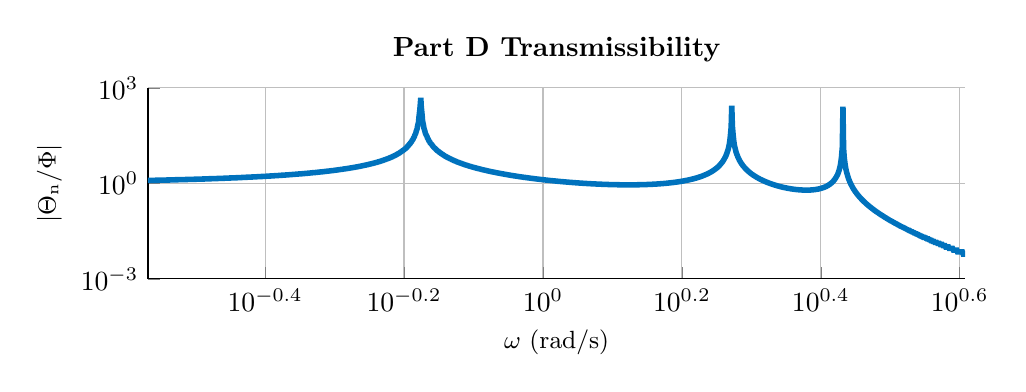 % This file was created by matlab2tikz.
%
\definecolor{mycolor1}{rgb}{0.0,0.447,0.741}%
%
\begin{tikzpicture}

\begin{axis}[%
width=0.856\textwidth,
height=0.2\textwidth,
at={(0\textwidth,0\textwidth)},
scale only axis,
xmode=log,
xmin=0.27,
xmax=4.054,
xminorticks=true,
xlabel style={font=\color{white!15!black}},
xlabel={$\omega\text{ (rad/s)}$},
ymode=log,
ymin=0.001,
ymax=1000,
yminorticks=true,
ylabel style={font=\color{white!15!black}},
ylabel={$\text{$|$}\Theta{}_\text{n}\text{/}\Phi\text{$|$}$},
axis background/.style={fill=white},
title style={font=\bfseries},
title={Part D Transmissibility},
axis x line*=bottom,
axis y line*=left,
xmajorgrids,
xminorgrids,
ymajorgrids,
yminorgrids,
ylabel style={font=\small},
xlabel style={font=\small}
]
\addplot [color=mycolor1, line width=2.0pt, forget plot]
  table[row sep=crcr]{%
0.27	1.235\\
0.271	1.236\\
0.272	1.238\\
0.272	1.239\\
0.273	1.24\\
0.273	1.242\\
0.274	1.243\\
0.275	1.244\\
0.275	1.246\\
0.276	1.247\\
0.277	1.248\\
0.277	1.25\\
0.278	1.251\\
0.279	1.253\\
0.279	1.254\\
0.28	1.255\\
0.28	1.257\\
0.281	1.258\\
0.282	1.26\\
0.282	1.261\\
0.283	1.263\\
0.284	1.264\\
0.284	1.266\\
0.285	1.267\\
0.286	1.269\\
0.286	1.27\\
0.287	1.272\\
0.288	1.273\\
0.288	1.275\\
0.289	1.277\\
0.29	1.278\\
0.29	1.28\\
0.291	1.281\\
0.292	1.283\\
0.292	1.285\\
0.293	1.286\\
0.294	1.288\\
0.294	1.289\\
0.295	1.291\\
0.296	1.293\\
0.296	1.294\\
0.297	1.296\\
0.298	1.298\\
0.298	1.3\\
0.299	1.301\\
0.3	1.303\\
0.3	1.305\\
0.301	1.307\\
0.302	1.308\\
0.303	1.31\\
0.303	1.312\\
0.304	1.314\\
0.305	1.316\\
0.305	1.318\\
0.306	1.319\\
0.307	1.321\\
0.307	1.323\\
0.308	1.325\\
0.309	1.327\\
0.31	1.329\\
0.31	1.331\\
0.311	1.333\\
0.312	1.335\\
0.312	1.337\\
0.313	1.339\\
0.314	1.341\\
0.315	1.343\\
0.315	1.345\\
0.316	1.347\\
0.317	1.349\\
0.318	1.351\\
0.318	1.353\\
0.319	1.355\\
0.32	1.358\\
0.321	1.36\\
0.321	1.362\\
0.322	1.364\\
0.323	1.366\\
0.323	1.368\\
0.324	1.371\\
0.325	1.373\\
0.326	1.375\\
0.326	1.378\\
0.327	1.38\\
0.328	1.382\\
0.329	1.384\\
0.329	1.387\\
0.33	1.389\\
0.331	1.392\\
0.332	1.394\\
0.333	1.396\\
0.333	1.399\\
0.334	1.401\\
0.335	1.404\\
0.336	1.406\\
0.336	1.409\\
0.337	1.411\\
0.338	1.414\\
0.339	1.417\\
0.339	1.419\\
0.34	1.422\\
0.341	1.424\\
0.342	1.427\\
0.343	1.43\\
0.343	1.433\\
0.344	1.435\\
0.345	1.438\\
0.346	1.441\\
0.347	1.444\\
0.347	1.446\\
0.348	1.449\\
0.349	1.452\\
0.35	1.455\\
0.351	1.458\\
0.351	1.461\\
0.352	1.464\\
0.353	1.467\\
0.354	1.47\\
0.355	1.473\\
0.355	1.476\\
0.356	1.479\\
0.357	1.482\\
0.358	1.485\\
0.359	1.489\\
0.36	1.492\\
0.36	1.495\\
0.361	1.498\\
0.362	1.501\\
0.363	1.505\\
0.364	1.508\\
0.365	1.511\\
0.365	1.515\\
0.366	1.518\\
0.367	1.522\\
0.368	1.525\\
0.369	1.529\\
0.37	1.532\\
0.371	1.536\\
0.371	1.539\\
0.372	1.543\\
0.373	1.547\\
0.374	1.55\\
0.375	1.554\\
0.376	1.558\\
0.377	1.562\\
0.377	1.566\\
0.378	1.569\\
0.379	1.573\\
0.38	1.577\\
0.381	1.581\\
0.382	1.585\\
0.383	1.589\\
0.384	1.593\\
0.384	1.598\\
0.385	1.602\\
0.386	1.606\\
0.387	1.61\\
0.388	1.614\\
0.389	1.619\\
0.39	1.623\\
0.391	1.628\\
0.392	1.632\\
0.392	1.636\\
0.393	1.641\\
0.394	1.646\\
0.395	1.65\\
0.396	1.655\\
0.397	1.66\\
0.398	1.664\\
0.399	1.669\\
0.4	1.674\\
0.401	1.679\\
0.402	1.684\\
0.403	1.689\\
0.403	1.694\\
0.404	1.699\\
0.405	1.704\\
0.406	1.709\\
0.407	1.715\\
0.408	1.72\\
0.409	1.725\\
0.41	1.731\\
0.411	1.736\\
0.412	1.742\\
0.413	1.747\\
0.414	1.753\\
0.415	1.759\\
0.416	1.764\\
0.417	1.77\\
0.418	1.776\\
0.419	1.782\\
0.42	1.788\\
0.421	1.794\\
0.422	1.8\\
0.423	1.806\\
0.423	1.813\\
0.424	1.819\\
0.425	1.825\\
0.426	1.832\\
0.427	1.839\\
0.428	1.845\\
0.429	1.852\\
0.43	1.859\\
0.431	1.865\\
0.432	1.872\\
0.433	1.879\\
0.434	1.887\\
0.435	1.894\\
0.436	1.901\\
0.437	1.908\\
0.438	1.916\\
0.439	1.923\\
0.44	1.931\\
0.441	1.939\\
0.442	1.946\\
0.443	1.954\\
0.444	1.962\\
0.445	1.97\\
0.447	1.978\\
0.448	1.987\\
0.449	1.995\\
0.45	2.004\\
0.451	2.012\\
0.452	2.021\\
0.453	2.03\\
0.454	2.039\\
0.455	2.048\\
0.456	2.057\\
0.457	2.066\\
0.458	2.075\\
0.459	2.085\\
0.46	2.094\\
0.461	2.104\\
0.462	2.114\\
0.463	2.124\\
0.464	2.134\\
0.465	2.144\\
0.466	2.155\\
0.468	2.165\\
0.469	2.176\\
0.47	2.187\\
0.471	2.198\\
0.472	2.209\\
0.473	2.22\\
0.474	2.232\\
0.475	2.244\\
0.476	2.255\\
0.477	2.267\\
0.478	2.279\\
0.48	2.292\\
0.481	2.304\\
0.482	2.317\\
0.483	2.33\\
0.484	2.343\\
0.485	2.356\\
0.486	2.37\\
0.487	2.383\\
0.488	2.397\\
0.49	2.411\\
0.491	2.425\\
0.492	2.44\\
0.493	2.455\\
0.494	2.47\\
0.495	2.485\\
0.496	2.5\\
0.498	2.516\\
0.499	2.532\\
0.5	2.548\\
0.501	2.565\\
0.502	2.582\\
0.503	2.599\\
0.504	2.616\\
0.506	2.634\\
0.507	2.652\\
0.508	2.67\\
0.509	2.689\\
0.51	2.708\\
0.511	2.727\\
0.513	2.747\\
0.514	2.767\\
0.515	2.787\\
0.516	2.808\\
0.517	2.829\\
0.519	2.85\\
0.52	2.872\\
0.521	2.894\\
0.522	2.917\\
0.523	2.94\\
0.525	2.964\\
0.526	2.988\\
0.527	3.013\\
0.528	3.038\\
0.529	3.064\\
0.531	3.09\\
0.532	3.116\\
0.533	3.144\\
0.534	3.171\\
0.536	3.2\\
0.537	3.229\\
0.538	3.259\\
0.539	3.289\\
0.541	3.32\\
0.542	3.352\\
0.543	3.384\\
0.544	3.417\\
0.546	3.451\\
0.547	3.486\\
0.548	3.522\\
0.549	3.558\\
0.551	3.595\\
0.552	3.634\\
0.553	3.673\\
0.554	3.713\\
0.556	3.754\\
0.557	3.797\\
0.558	3.84\\
0.56	3.885\\
0.561	3.93\\
0.562	3.977\\
0.563	4.026\\
0.565	4.076\\
0.566	4.127\\
0.567	4.179\\
0.569	4.233\\
0.57	4.289\\
0.571	4.346\\
0.573	4.406\\
0.574	4.467\\
0.575	4.529\\
0.577	4.594\\
0.578	4.661\\
0.579	4.731\\
0.581	4.802\\
0.582	4.876\\
0.583	4.953\\
0.585	5.032\\
0.586	5.114\\
0.587	5.199\\
0.589	5.287\\
0.59	5.379\\
0.591	5.474\\
0.593	5.573\\
0.594	5.676\\
0.595	5.783\\
0.597	5.895\\
0.598	6.011\\
0.6	6.132\\
0.601	6.259\\
0.602	6.391\\
0.604	6.53\\
0.605	6.676\\
0.607	6.828\\
0.608	6.988\\
0.609	7.156\\
0.611	7.333\\
0.612	7.52\\
0.614	7.717\\
0.615	7.925\\
0.616	8.146\\
0.618	8.38\\
0.619	8.628\\
0.621	8.893\\
0.622	9.175\\
0.623	9.476\\
0.625	9.799\\
0.626	10.146\\
0.628	10.519\\
0.629	10.922\\
0.631	11.358\\
0.632	11.833\\
0.634	12.35\\
0.635	12.916\\
0.637	13.538\\
0.638	14.225\\
0.639	14.989\\
0.641	15.841\\
0.642	16.799\\
0.644	17.883\\
0.645	19.12\\
0.647	20.546\\
0.648	22.206\\
0.65	24.163\\
0.651	26.506\\
0.653	29.36\\
0.654	32.911\\
0.656	37.452\\
0.657	43.459\\
0.659	51.777\\
0.66	64.04\\
0.662	83.876\\
0.663	121.125\\
0.665	212.634\\
0.667	485.601\\
0.668	260.313\\
0.67	136.217\\
0.671	90.581\\
0.673	67.584\\
0.674	53.815\\
0.676	44.669\\
0.677	38.157\\
0.679	33.288\\
0.681	29.51\\
0.682	26.495\\
0.684	24.032\\
0.685	21.983\\
0.687	20.252\\
0.688	18.77\\
0.69	17.486\\
0.692	16.365\\
0.693	15.376\\
0.695	14.498\\
0.696	13.713\\
0.698	13.007\\
0.7	12.368\\
0.701	11.788\\
0.703	11.259\\
0.704	10.774\\
0.706	10.328\\
0.708	9.917\\
0.709	9.536\\
0.711	9.183\\
0.713	8.854\\
0.714	8.547\\
0.716	8.26\\
0.718	7.991\\
0.719	7.739\\
0.721	7.502\\
0.722	7.278\\
0.724	7.066\\
0.726	6.867\\
0.727	6.677\\
0.729	6.498\\
0.731	6.328\\
0.733	6.165\\
0.734	6.011\\
0.736	5.864\\
0.738	5.724\\
0.739	5.59\\
0.741	5.462\\
0.743	5.339\\
0.744	5.222\\
0.746	5.109\\
0.748	5.001\\
0.75	4.897\\
0.751	4.797\\
0.753	4.701\\
0.755	4.609\\
0.757	4.52\\
0.758	4.434\\
0.76	4.351\\
0.762	4.272\\
0.764	4.194\\
0.765	4.12\\
0.767	4.048\\
0.769	3.978\\
0.771	3.911\\
0.772	3.845\\
0.774	3.782\\
0.776	3.721\\
0.778	3.661\\
0.78	3.604\\
0.781	3.548\\
0.783	3.493\\
0.785	3.441\\
0.787	3.389\\
0.789	3.339\\
0.79	3.291\\
0.792	3.244\\
0.794	3.198\\
0.796	3.153\\
0.798	3.11\\
0.8	3.067\\
0.801	3.026\\
0.803	2.986\\
0.805	2.946\\
0.807	2.908\\
0.809	2.871\\
0.811	2.834\\
0.813	2.799\\
0.814	2.764\\
0.816	2.73\\
0.818	2.697\\
0.82	2.664\\
0.822	2.633\\
0.824	2.602\\
0.826	2.571\\
0.828	2.542\\
0.83	2.513\\
0.831	2.485\\
0.833	2.457\\
0.835	2.43\\
0.837	2.403\\
0.839	2.377\\
0.841	2.352\\
0.843	2.327\\
0.845	2.302\\
0.847	2.278\\
0.849	2.255\\
0.851	2.232\\
0.853	2.209\\
0.855	2.187\\
0.857	2.165\\
0.859	2.144\\
0.861	2.123\\
0.863	2.102\\
0.865	2.082\\
0.867	2.062\\
0.869	2.043\\
0.871	2.024\\
0.873	2.005\\
0.875	1.987\\
0.877	1.969\\
0.879	1.951\\
0.881	1.934\\
0.883	1.917\\
0.885	1.9\\
0.887	1.883\\
0.889	1.867\\
0.891	1.851\\
0.893	1.835\\
0.895	1.82\\
0.897	1.805\\
0.899	1.79\\
0.901	1.775\\
0.903	1.761\\
0.905	1.747\\
0.907	1.733\\
0.91	1.719\\
0.912	1.705\\
0.914	1.692\\
0.916	1.679\\
0.918	1.666\\
0.92	1.653\\
0.922	1.641\\
0.924	1.628\\
0.926	1.616\\
0.929	1.604\\
0.931	1.593\\
0.933	1.581\\
0.935	1.57\\
0.937	1.558\\
0.939	1.547\\
0.942	1.537\\
0.944	1.526\\
0.946	1.515\\
0.948	1.505\\
0.95	1.495\\
0.952	1.484\\
0.955	1.474\\
0.957	1.465\\
0.959	1.455\\
0.961	1.445\\
0.963	1.436\\
0.966	1.427\\
0.968	1.418\\
0.97	1.409\\
0.972	1.4\\
0.975	1.391\\
0.977	1.382\\
0.979	1.374\\
0.981	1.365\\
0.984	1.357\\
0.986	1.349\\
0.988	1.341\\
0.99	1.333\\
0.993	1.325\\
0.995	1.318\\
0.997	1.31\\
1.0	1.302\\
1.002	1.295\\
1.004	1.288\\
1.007	1.281\\
1.009	1.273\\
1.011	1.266\\
1.014	1.259\\
1.016	1.253\\
1.018	1.246\\
1.021	1.239\\
1.023	1.233\\
1.025	1.226\\
1.028	1.22\\
1.03	1.214\\
1.032	1.208\\
1.035	1.201\\
1.037	1.195\\
1.04	1.189\\
1.042	1.184\\
1.044	1.178\\
1.047	1.172\\
1.049	1.166\\
1.052	1.161\\
1.054	1.155\\
1.056	1.15\\
1.059	1.145\\
1.061	1.139\\
1.064	1.134\\
1.066	1.129\\
1.069	1.124\\
1.071	1.119\\
1.074	1.114\\
1.076	1.109\\
1.079	1.105\\
1.081	1.1\\
1.084	1.095\\
1.086	1.091\\
1.089	1.086\\
1.091	1.082\\
1.094	1.077\\
1.096	1.073\\
1.099	1.069\\
1.101	1.065\\
1.104	1.061\\
1.106	1.056\\
1.109	1.052\\
1.111	1.048\\
1.114	1.045\\
1.116	1.041\\
1.119	1.037\\
1.122	1.033\\
1.124	1.03\\
1.127	1.026\\
1.129	1.022\\
1.132	1.019\\
1.135	1.015\\
1.137	1.012\\
1.14	1.009\\
1.142	1.005\\
1.145	1.002\\
1.148	0.999\\
1.15	0.996\\
1.153	0.993\\
1.156	0.99\\
1.158	0.987\\
1.161	0.984\\
1.164	0.981\\
1.166	0.978\\
1.169	0.976\\
1.172	0.973\\
1.174	0.97\\
1.177	0.968\\
1.18	0.965\\
1.183	0.962\\
1.185	0.96\\
1.188	0.958\\
1.191	0.955\\
1.194	0.953\\
1.196	0.951\\
1.199	0.948\\
1.202	0.946\\
1.205	0.944\\
1.207	0.942\\
1.21	0.94\\
1.213	0.938\\
1.216	0.936\\
1.219	0.934\\
1.221	0.932\\
1.224	0.93\\
1.227	0.929\\
1.23	0.927\\
1.233	0.925\\
1.235	0.924\\
1.238	0.922\\
1.241	0.921\\
1.244	0.919\\
1.247	0.918\\
1.25	0.916\\
1.253	0.915\\
1.256	0.914\\
1.258	0.913\\
1.261	0.911\\
1.264	0.91\\
1.267	0.909\\
1.27	0.908\\
1.273	0.907\\
1.276	0.906\\
1.279	0.905\\
1.282	0.905\\
1.285	0.904\\
1.288	0.903\\
1.291	0.902\\
1.294	0.902\\
1.297	0.901\\
1.3	0.901\\
1.303	0.9\\
1.306	0.9\\
1.309	0.899\\
1.312	0.899\\
1.315	0.899\\
1.318	0.899\\
1.321	0.898\\
1.324	0.898\\
1.327	0.898\\
1.33	0.898\\
1.333	0.898\\
1.336	0.898\\
1.339	0.899\\
1.342	0.899\\
1.345	0.899\\
1.348	0.899\\
1.352	0.9\\
1.355	0.9\\
1.358	0.901\\
1.361	0.901\\
1.364	0.902\\
1.367	0.903\\
1.37	0.904\\
1.374	0.904\\
1.377	0.905\\
1.38	0.906\\
1.383	0.907\\
1.386	0.909\\
1.389	0.91\\
1.393	0.911\\
1.396	0.912\\
1.399	0.914\\
1.402	0.915\\
1.406	0.917\\
1.409	0.918\\
1.412	0.92\\
1.415	0.922\\
1.419	0.924\\
1.422	0.926\\
1.425	0.928\\
1.428	0.93\\
1.432	0.932\\
1.435	0.934\\
1.438	0.937\\
1.442	0.939\\
1.445	0.942\\
1.448	0.945\\
1.452	0.947\\
1.455	0.95\\
1.458	0.953\\
1.462	0.957\\
1.465	0.96\\
1.468	0.963\\
1.472	0.967\\
1.475	0.97\\
1.479	0.974\\
1.482	0.978\\
1.485	0.982\\
1.489	0.986\\
1.492	0.99\\
1.496	0.994\\
1.499	0.999\\
1.503	1.003\\
1.506	1.008\\
1.509	1.013\\
1.513	1.018\\
1.516	1.024\\
1.52	1.029\\
1.523	1.035\\
1.527	1.041\\
1.53	1.047\\
1.534	1.053\\
1.538	1.059\\
1.541	1.066\\
1.545	1.073\\
1.548	1.08\\
1.552	1.087\\
1.555	1.094\\
1.559	1.102\\
1.563	1.11\\
1.566	1.118\\
1.57	1.127\\
1.573	1.136\\
1.577	1.145\\
1.581	1.154\\
1.584	1.164\\
1.588	1.174\\
1.592	1.185\\
1.595	1.195\\
1.599	1.207\\
1.603	1.218\\
1.606	1.23\\
1.61	1.243\\
1.614	1.255\\
1.617	1.269\\
1.621	1.283\\
1.625	1.297\\
1.629	1.312\\
1.632	1.327\\
1.636	1.343\\
1.64	1.36\\
1.644	1.377\\
1.648	1.395\\
1.651	1.414\\
1.655	1.434\\
1.659	1.454\\
1.663	1.475\\
1.667	1.497\\
1.67	1.52\\
1.674	1.545\\
1.678	1.57\\
1.682	1.596\\
1.686	1.624\\
1.69	1.653\\
1.694	1.684\\
1.698	1.716\\
1.701	1.749\\
1.705	1.785\\
1.709	1.822\\
1.713	1.861\\
1.717	1.903\\
1.721	1.947\\
1.725	1.993\\
1.729	2.043\\
1.733	2.095\\
1.737	2.151\\
1.741	2.211\\
1.745	2.274\\
1.749	2.342\\
1.753	2.415\\
1.757	2.494\\
1.761	2.579\\
1.765	2.671\\
1.769	2.77\\
1.773	2.878\\
1.778	2.996\\
1.782	3.126\\
1.786	3.269\\
1.79	3.426\\
1.794	3.602\\
1.798	3.798\\
1.802	4.019\\
1.806	4.269\\
1.811	4.555\\
1.815	4.886\\
1.819	5.271\\
1.823	5.727\\
1.827	6.273\\
1.832	6.941\\
1.836	7.775\\
1.84	8.846\\
1.844	10.271\\
1.849	12.261\\
1.853	15.232\\
1.857	20.147\\
1.861	29.817\\
1.866	57.33\\
1.87	277.025\\
1.874	61.772\\
1.879	30.683\\
1.883	20.311\\
1.887	15.148\\
1.892	12.06\\
1.896	10.008\\
1.9	8.544\\
1.905	7.449\\
1.909	6.598\\
1.914	5.918\\
1.918	5.363\\
1.922	4.9\\
1.927	4.509\\
1.931	4.175\\
1.936	3.885\\
1.94	3.632\\
1.945	3.409\\
1.949	3.211\\
1.954	3.034\\
1.958	2.875\\
1.963	2.731\\
1.967	2.6\\
1.972	2.481\\
1.976	2.372\\
1.981	2.272\\
1.985	2.18\\
1.99	2.095\\
1.994	2.015\\
1.999	1.942\\
2.004	1.873\\
2.008	1.81\\
2.013	1.75\\
2.018	1.694\\
2.022	1.641\\
2.027	1.591\\
2.032	1.545\\
2.036	1.501\\
2.041	1.459\\
2.046	1.42\\
2.05	1.382\\
2.055	1.347\\
2.06	1.313\\
2.065	1.281\\
2.069	1.251\\
2.074	1.222\\
2.079	1.194\\
2.084	1.168\\
2.088	1.143\\
2.093	1.119\\
2.098	1.096\\
2.103	1.073\\
2.108	1.052\\
2.113	1.032\\
2.118	1.013\\
2.122	0.994\\
2.127	0.976\\
2.132	0.959\\
2.137	0.943\\
2.142	0.927\\
2.147	0.912\\
2.152	0.897\\
2.157	0.883\\
2.162	0.87\\
2.167	0.857\\
2.172	0.844\\
2.177	0.832\\
2.182	0.821\\
2.187	0.81\\
2.192	0.799\\
2.197	0.789\\
2.202	0.779\\
2.207	0.769\\
2.212	0.76\\
2.217	0.751\\
2.222	0.743\\
2.228	0.735\\
2.233	0.727\\
2.238	0.719\\
2.243	0.712\\
2.248	0.705\\
2.253	0.698\\
2.259	0.692\\
2.264	0.686\\
2.269	0.68\\
2.274	0.674\\
2.279	0.669\\
2.285	0.664\\
2.29	0.659\\
2.295	0.654\\
2.301	0.65\\
2.306	0.646\\
2.311	0.642\\
2.316	0.639\\
2.322	0.635\\
2.327	0.632\\
2.333	0.629\\
2.338	0.626\\
2.343	0.624\\
2.349	0.622\\
2.354	0.62\\
2.36	0.618\\
2.365	0.616\\
2.37	0.615\\
2.376	0.614\\
2.381	0.613\\
2.387	0.613\\
2.392	0.613\\
2.398	0.613\\
2.403	0.613\\
2.409	0.614\\
2.415	0.614\\
2.42	0.616\\
2.426	0.617\\
2.431	0.619\\
2.437	0.621\\
2.442	0.624\\
2.448	0.627\\
2.454	0.63\\
2.459	0.634\\
2.465	0.638\\
2.471	0.643\\
2.476	0.648\\
2.482	0.654\\
2.488	0.66\\
2.494	0.667\\
2.499	0.674\\
2.505	0.683\\
2.511	0.692\\
2.517	0.702\\
2.522	0.713\\
2.528	0.724\\
2.534	0.737\\
2.54	0.752\\
2.546	0.767\\
2.552	0.784\\
2.558	0.803\\
2.563	0.824\\
2.569	0.847\\
2.575	0.872\\
2.581	0.901\\
2.587	0.932\\
2.593	0.968\\
2.599	1.008\\
2.605	1.053\\
2.611	1.104\\
2.617	1.164\\
2.623	1.233\\
2.629	1.314\\
2.635	1.41\\
2.641	1.526\\
2.647	1.668\\
2.654	1.846\\
2.66	2.076\\
2.666	2.384\\
2.672	2.815\\
2.678	3.465\\
2.684	4.55\\
2.69	6.728\\
2.697	13.311\\
2.703	257.869\\
2.709	12.582\\
2.715	6.234\\
2.722	4.099\\
2.728	3.029\\
2.734	2.387\\
2.741	1.958\\
2.747	1.653\\
2.753	1.424\\
2.76	1.246\\
2.766	1.104\\
2.772	0.988\\
2.779	0.892\\
2.785	0.811\\
2.791	0.741\\
2.798	0.681\\
2.804	0.629\\
2.811	0.583\\
2.817	0.542\\
2.824	0.506\\
2.83	0.473\\
2.837	0.444\\
2.843	0.417\\
2.85	0.393\\
2.856	0.371\\
2.863	0.35\\
2.87	0.332\\
2.876	0.315\\
2.883	0.299\\
2.89	0.284\\
2.896	0.271\\
2.903	0.258\\
2.91	0.246\\
2.916	0.235\\
2.923	0.225\\
2.93	0.215\\
2.937	0.206\\
2.943	0.198\\
2.95	0.19\\
2.957	0.182\\
2.964	0.175\\
2.971	0.168\\
2.977	0.162\\
2.984	0.156\\
2.991	0.15\\
2.998	0.144\\
3.005	0.139\\
3.012	0.134\\
3.019	0.129\\
3.026	0.125\\
3.033	0.121\\
3.04	0.117\\
3.047	0.113\\
3.054	0.109\\
3.061	0.105\\
3.068	0.102\\
3.075	0.099\\
3.082	0.096\\
3.089	0.093\\
3.096	0.09\\
3.103	0.087\\
3.111	0.084\\
3.118	0.082\\
3.125	0.079\\
3.132	0.077\\
3.139	0.075\\
3.147	0.072\\
3.154	0.07\\
3.161	0.068\\
3.168	0.066\\
3.176	0.065\\
3.183	0.063\\
3.19	0.061\\
3.198	0.059\\
3.205	0.058\\
3.212	0.056\\
3.22	0.055\\
3.227	0.053\\
3.235	0.052\\
3.242	0.05\\
3.25	0.049\\
3.257	0.048\\
3.265	0.046\\
3.272	0.045\\
3.28	0.044\\
3.287	0.043\\
3.295	0.042\\
3.302	0.041\\
3.31	0.04\\
3.318	0.039\\
3.325	0.038\\
3.333	0.037\\
3.341	0.036\\
3.348	0.035\\
3.356	0.034\\
3.364	0.033\\
3.372	0.033\\
3.379	0.032\\
3.387	0.031\\
3.395	0.03\\
3.403	0.03\\
3.411	0.029\\
3.418	0.028\\
3.426	0.028\\
3.434	0.027\\
3.442	0.026\\
3.45	0.026\\
3.458	0.025\\
3.466	0.025\\
3.474	0.024\\
3.482	0.023\\
3.49	0.023\\
3.498	0.022\\
3.506	0.022\\
3.514	0.021\\
3.522	0.021\\
3.53	0.02\\
3.539	0.02\\
3.547	0.02\\
3.555	0.019\\
3.563	0.019\\
3.571	0.018\\
3.58	0.018\\
3.588	0.018\\
3.596	0.017\\
3.604	0.017\\
3.613	0.016\\
3.621	0.016\\
3.629	0.016\\
3.638	0.015\\
3.646	0.015\\
3.655	0.015\\
3.663	0.014\\
3.671	0.014\\
3.68	0.014\\
3.688	0.014\\
3.697	0.013\\
3.705	0.013\\
3.714	0.013\\
3.722	0.013\\
3.731	0.012\\
3.74	0.012\\
3.748	0.012\\
3.757	0.012\\
3.766	0.011\\
3.774	0.011\\
3.783	0.011\\
3.792	0.011\\
3.8	0.01\\
3.809	0.01\\
3.818	0.01\\
3.827	0.01\\
3.836	0.01\\
3.844	0.009\\
3.853	0.009\\
3.862	0.009\\
3.871	0.009\\
3.88	0.009\\
3.889	0.009\\
3.898	0.008\\
3.907	0.008\\
3.916	0.008\\
3.925	0.008\\
3.934	0.008\\
3.943	0.008\\
3.952	0.007\\
3.961	0.007\\
3.97	0.007\\
3.98	0.007\\
3.989	0.007\\
3.998	0.007\\
4.007	0.007\\
4.016	0.007\\
4.026	0.006\\
4.035	0.006\\
4.044	0.006\\
4.054	0.006\\
};
\end{axis}
\end{tikzpicture}%